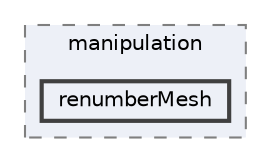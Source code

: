 digraph "applications/utilities/mesh/manipulation/renumberMesh"
{
 // LATEX_PDF_SIZE
  bgcolor="transparent";
  edge [fontname=Helvetica,fontsize=10,labelfontname=Helvetica,labelfontsize=10];
  node [fontname=Helvetica,fontsize=10,shape=box,height=0.2,width=0.4];
  compound=true
  subgraph clusterdir_15449a1ef4a09517cc5e2efa6b11565e {
    graph [ bgcolor="#edf0f7", pencolor="grey50", label="manipulation", fontname=Helvetica,fontsize=10 style="filled,dashed", URL="dir_15449a1ef4a09517cc5e2efa6b11565e.html",tooltip=""]
  dir_0ffc0453c8c3e78f2b567ca19b060a37 [label="renumberMesh", fillcolor="#edf0f7", color="grey25", style="filled,bold", URL="dir_0ffc0453c8c3e78f2b567ca19b060a37.html",tooltip=""];
  }
}
